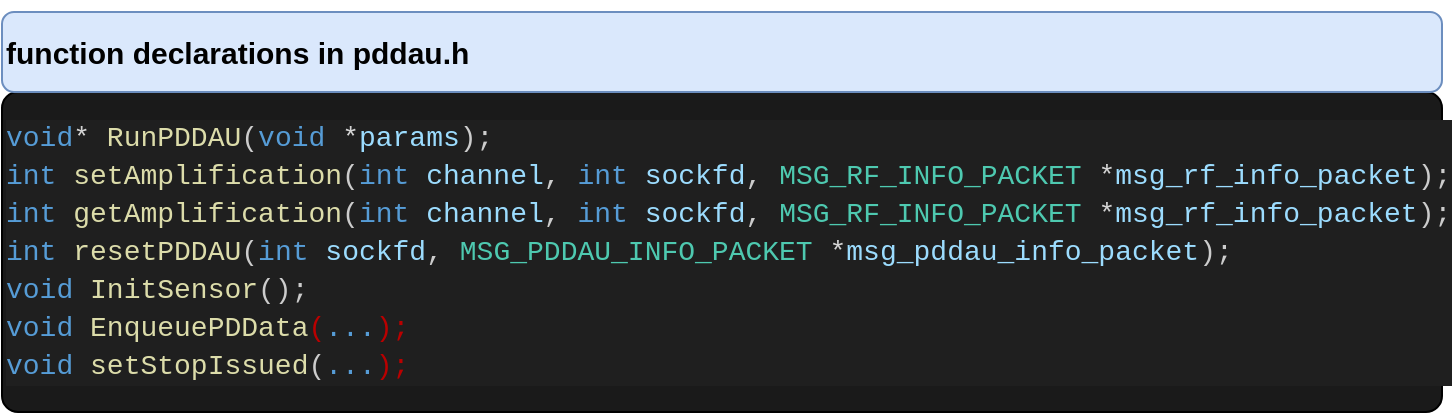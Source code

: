 <mxfile version="26.0.4">
  <diagram name="Page-1" id="gbUnkAPo6vcsbW7kGgXP">
    <mxGraphModel dx="1036" dy="614" grid="1" gridSize="10" guides="1" tooltips="1" connect="1" arrows="1" fold="1" page="1" pageScale="1" pageWidth="850" pageHeight="1100" math="0" shadow="0">
      <root>
        <mxCell id="0" />
        <mxCell id="1" parent="0" />
        <mxCell id="fnfJxs8PL-yVholnjlDc-1" value="&lt;div style=&quot;background-color: rgb(31, 31, 31); font-family: Consolas, &amp;quot;Courier New&amp;quot;, monospace; font-size: 14px; line-height: 19px; white-space: pre; color: rgb(204, 204, 204);&quot;&gt;&lt;div style=&quot;color: light-dark(rgb(204, 204, 204), rgb(204, 204, 204));&quot;&gt;&lt;span style=&quot;color: rgb(86, 156, 214);&quot;&gt;void&lt;/span&gt;&lt;span style=&quot;color: rgb(212, 212, 212);&quot;&gt;*&lt;/span&gt; &lt;span style=&quot;color: rgb(220, 220, 170);&quot;&gt;RunPDDAU&lt;/span&gt;(&lt;span style=&quot;color: rgb(86, 156, 214);&quot;&gt;void&lt;/span&gt; &lt;span style=&quot;color: rgb(212, 212, 212);&quot;&gt;*&lt;/span&gt;&lt;span style=&quot;color: rgb(156, 220, 254);&quot;&gt;params&lt;/span&gt;);&lt;/div&gt;&lt;div style=&quot;color: light-dark(rgb(204, 204, 204), rgb(204, 204, 204));&quot;&gt;&lt;span style=&quot;color: rgb(86, 156, 214);&quot;&gt;int&lt;/span&gt; &lt;span style=&quot;color: rgb(220, 220, 170);&quot;&gt;setAmplification&lt;/span&gt;(&lt;span style=&quot;color: rgb(86, 156, 214);&quot;&gt;int&lt;/span&gt; &lt;span style=&quot;color: rgb(156, 220, 254);&quot;&gt;channel&lt;/span&gt;, &lt;span style=&quot;color: rgb(86, 156, 214);&quot;&gt;int&lt;/span&gt; &lt;span style=&quot;color: rgb(156, 220, 254);&quot;&gt;sockfd&lt;/span&gt;, &lt;span style=&quot;color: rgb(78, 201, 176);&quot;&gt;MSG_RF_INFO_PACKET&lt;/span&gt; &lt;span style=&quot;color: rgb(212, 212, 212);&quot;&gt;*&lt;/span&gt;&lt;span style=&quot;color: rgb(156, 220, 254);&quot;&gt;msg_rf_info_packet&lt;/span&gt;);&lt;/div&gt;&lt;div style=&quot;color: light-dark(rgb(204, 204, 204), rgb(204, 204, 204));&quot;&gt;&lt;span style=&quot;color: rgb(86, 156, 214);&quot;&gt;int&lt;/span&gt; &lt;span style=&quot;color: rgb(220, 220, 170);&quot;&gt;getAmplification&lt;/span&gt;(&lt;span style=&quot;color: rgb(86, 156, 214);&quot;&gt;int&lt;/span&gt; &lt;span style=&quot;color: rgb(156, 220, 254);&quot;&gt;channel&lt;/span&gt;, &lt;span style=&quot;color: rgb(86, 156, 214);&quot;&gt;int&lt;/span&gt; &lt;span style=&quot;color: rgb(156, 220, 254);&quot;&gt;sockfd&lt;/span&gt;, &lt;span style=&quot;color: rgb(78, 201, 176);&quot;&gt;MSG_RF_INFO_PACKET&lt;/span&gt; &lt;span style=&quot;color: rgb(212, 212, 212);&quot;&gt;*&lt;/span&gt;&lt;span style=&quot;color: rgb(156, 220, 254);&quot;&gt;msg_rf_info_packet&lt;/span&gt;);&lt;/div&gt;&lt;div style=&quot;color: light-dark(rgb(204, 204, 204), rgb(204, 204, 204));&quot;&gt;&lt;span style=&quot;color: rgb(86, 156, 214);&quot;&gt;int&lt;/span&gt; &lt;span style=&quot;color: rgb(220, 220, 170);&quot;&gt;resetPDDAU&lt;/span&gt;(&lt;span style=&quot;color: rgb(86, 156, 214);&quot;&gt;int&lt;/span&gt; &lt;span style=&quot;color: rgb(156, 220, 254);&quot;&gt;sockfd&lt;/span&gt;, &lt;span style=&quot;color: rgb(78, 201, 176);&quot;&gt;MSG_PDDAU_INFO_PACKET&lt;/span&gt; &lt;span style=&quot;color: rgb(212, 212, 212);&quot;&gt;*&lt;/span&gt;&lt;span style=&quot;color: rgb(156, 220, 254);&quot;&gt;msg_pddau_info_packet&lt;/span&gt;);&lt;/div&gt;&lt;div style=&quot;color: light-dark(rgb(204, 204, 204), rgb(204, 204, 204));&quot;&gt;&lt;span style=&quot;color: rgb(86, 156, 214);&quot;&gt;void&lt;/span&gt; &lt;span style=&quot;color: rgb(220, 220, 170);&quot;&gt;InitSensor&lt;/span&gt;();&lt;/div&gt;&lt;div style=&quot;&quot;&gt;&lt;span style=&quot;color: rgb(86, 156, 214);&quot;&gt;void&lt;/span&gt;&lt;font color=&quot;rgba(0, 0, 0, 0)&quot;&gt; &lt;/font&gt;&lt;span style=&quot;color: rgb(220, 220, 170);&quot;&gt;EnqueuePDData&lt;/span&gt;&lt;font color=&quot;rgba(0, 0, 0, 0)&quot;&gt;(&lt;/font&gt;&lt;font color=&quot;#569cd6&quot;&gt;...&lt;/font&gt;&lt;font color=&quot;rgba(0, 0, 0, 0)&quot;&gt;);&lt;/font&gt;&lt;/div&gt;&lt;div style=&quot;&quot;&gt;&lt;span style=&quot;color: light-dark(rgb(204, 204, 204), rgb(204, 204, 204));&quot;&gt;&lt;span style=&quot;color: rgb(86, 156, 214);&quot;&gt;void&lt;/span&gt; &lt;span style=&quot;color: rgb(220, 220, 170);&quot;&gt;setStopIssued&lt;/span&gt;(&lt;/span&gt;&lt;font color=&quot;#569cd6&quot;&gt;...&lt;/font&gt;&lt;font color=&quot;rgba(0, 0, 0, 0)&quot;&gt;);&lt;/font&gt;&lt;/div&gt;&lt;/div&gt;" style="rounded=1;whiteSpace=wrap;html=1;arcSize=5;align=left;fillColor=#1A1A1A;" vertex="1" parent="1">
          <mxGeometry x="60" y="90" width="720" height="160" as="geometry" />
        </mxCell>
        <mxCell id="fnfJxs8PL-yVholnjlDc-2" value="&lt;h5&gt;&lt;font style=&quot;font-size: 15px;&quot;&gt;function declarations in pddau.h&amp;nbsp;&lt;/font&gt;&lt;/h5&gt;" style="rounded=1;whiteSpace=wrap;html=1;align=left;fillColor=#dae8fc;strokeColor=#6c8ebf;" vertex="1" parent="1">
          <mxGeometry x="60" y="50" width="720" height="40" as="geometry" />
        </mxCell>
      </root>
    </mxGraphModel>
  </diagram>
</mxfile>
